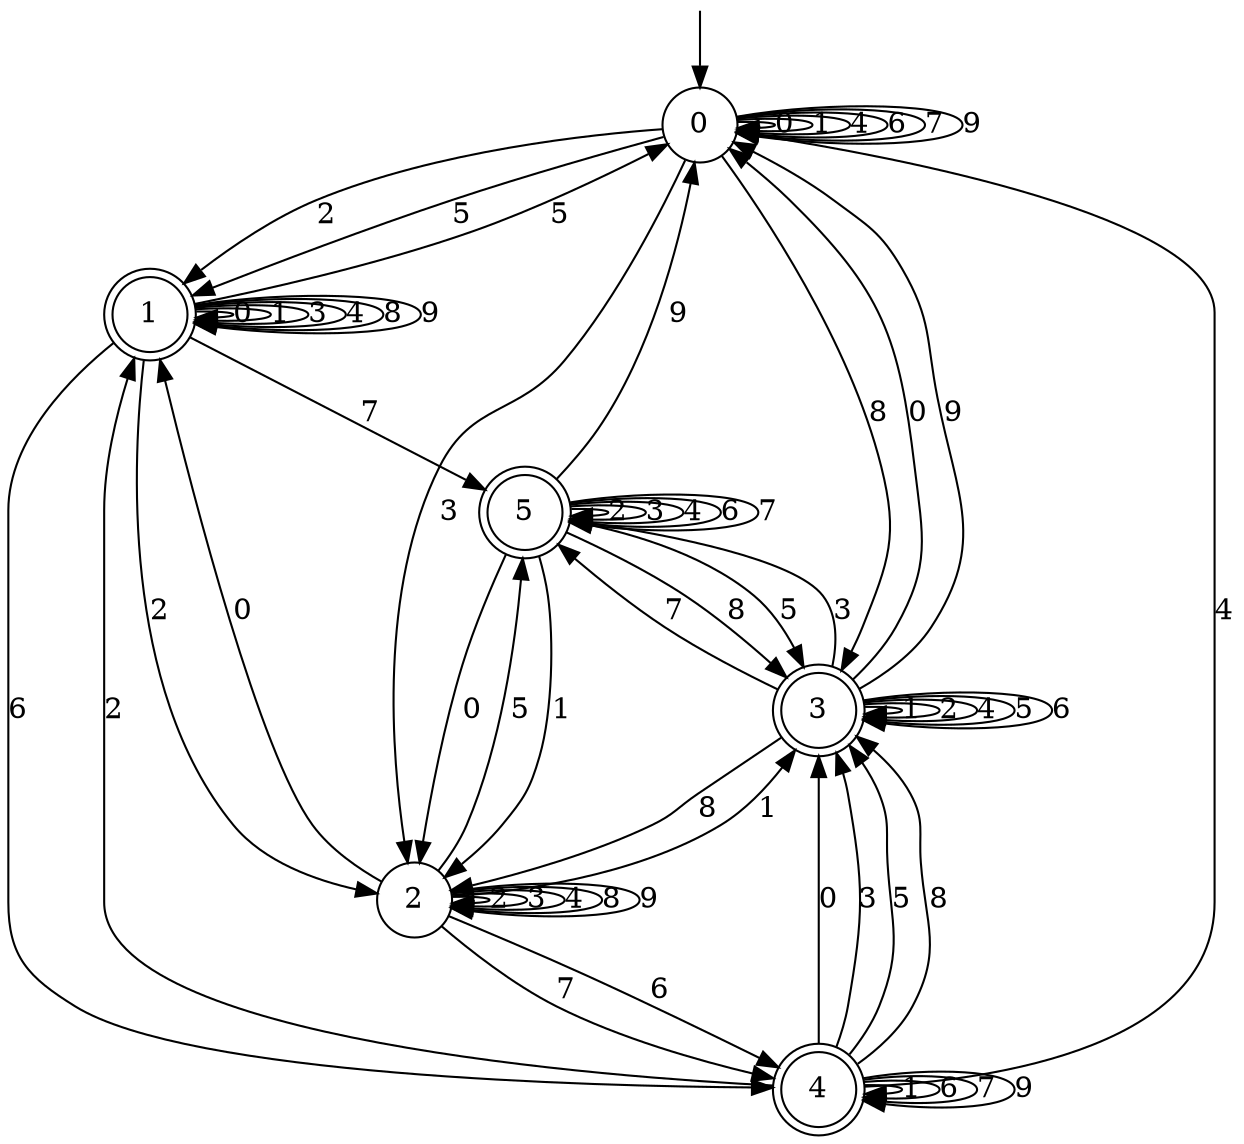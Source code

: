 digraph g {

	s0 [shape="circle" label="0"];
	s1 [shape="doublecircle" label="1"];
	s2 [shape="circle" label="2"];
	s3 [shape="doublecircle" label="3"];
	s4 [shape="doublecircle" label="4"];
	s5 [shape="doublecircle" label="5"];
	s0 -> s0 [label="0"];
	s0 -> s0 [label="1"];
	s0 -> s1 [label="2"];
	s0 -> s2 [label="3"];
	s0 -> s0 [label="4"];
	s0 -> s1 [label="5"];
	s0 -> s0 [label="6"];
	s0 -> s0 [label="7"];
	s0 -> s3 [label="8"];
	s0 -> s0 [label="9"];
	s1 -> s1 [label="0"];
	s1 -> s1 [label="1"];
	s1 -> s2 [label="2"];
	s1 -> s1 [label="3"];
	s1 -> s1 [label="4"];
	s1 -> s0 [label="5"];
	s1 -> s4 [label="6"];
	s1 -> s5 [label="7"];
	s1 -> s1 [label="8"];
	s1 -> s1 [label="9"];
	s2 -> s1 [label="0"];
	s2 -> s3 [label="1"];
	s2 -> s2 [label="2"];
	s2 -> s2 [label="3"];
	s2 -> s2 [label="4"];
	s2 -> s5 [label="5"];
	s2 -> s4 [label="6"];
	s2 -> s4 [label="7"];
	s2 -> s2 [label="8"];
	s2 -> s2 [label="9"];
	s3 -> s0 [label="0"];
	s3 -> s3 [label="1"];
	s3 -> s3 [label="2"];
	s3 -> s5 [label="3"];
	s3 -> s3 [label="4"];
	s3 -> s3 [label="5"];
	s3 -> s3 [label="6"];
	s3 -> s5 [label="7"];
	s3 -> s2 [label="8"];
	s3 -> s0 [label="9"];
	s4 -> s3 [label="0"];
	s4 -> s4 [label="1"];
	s4 -> s1 [label="2"];
	s4 -> s3 [label="3"];
	s4 -> s0 [label="4"];
	s4 -> s3 [label="5"];
	s4 -> s4 [label="6"];
	s4 -> s4 [label="7"];
	s4 -> s3 [label="8"];
	s4 -> s4 [label="9"];
	s5 -> s2 [label="0"];
	s5 -> s2 [label="1"];
	s5 -> s5 [label="2"];
	s5 -> s5 [label="3"];
	s5 -> s5 [label="4"];
	s5 -> s3 [label="5"];
	s5 -> s5 [label="6"];
	s5 -> s5 [label="7"];
	s5 -> s3 [label="8"];
	s5 -> s0 [label="9"];

__start0 [label="" shape="none" width="0" height="0"];
__start0 -> s0;

}
